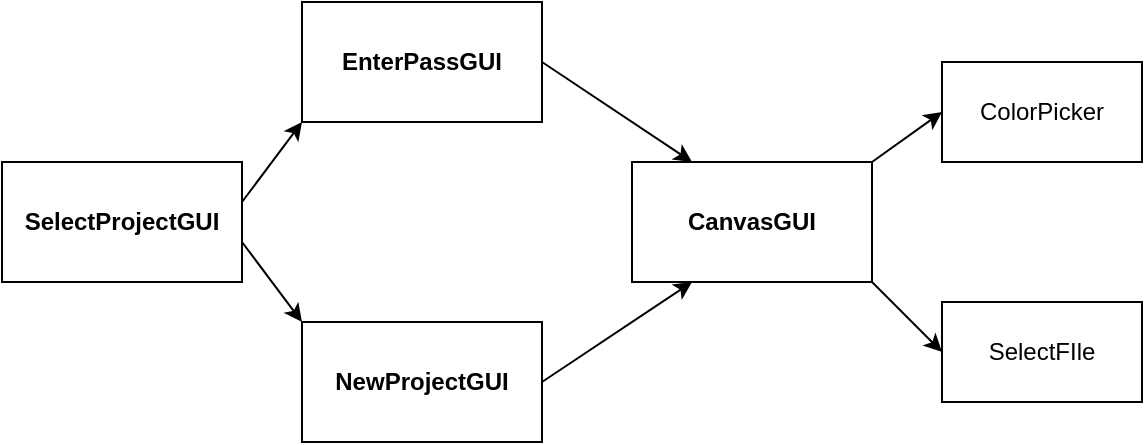 <mxfile version="24.4.4" type="github">
  <diagram name="Page-1" id="2aICj5fkgb9ZwbaLnrL9">
    <mxGraphModel dx="1050" dy="522" grid="1" gridSize="10" guides="1" tooltips="1" connect="1" arrows="1" fold="1" page="1" pageScale="1" pageWidth="850" pageHeight="1100" math="0" shadow="0">
      <root>
        <mxCell id="0" />
        <mxCell id="1" parent="0" />
        <mxCell id="QbRvBoBYnwgFVrEacDAo-1" value="&lt;b&gt;SelectProjectGUI&lt;/b&gt;" style="rounded=0;whiteSpace=wrap;html=1;" vertex="1" parent="1">
          <mxGeometry x="110" y="220" width="120" height="60" as="geometry" />
        </mxCell>
        <mxCell id="QbRvBoBYnwgFVrEacDAo-2" value="&lt;b&gt;EnterPassGUI&lt;/b&gt;" style="rounded=0;whiteSpace=wrap;html=1;" vertex="1" parent="1">
          <mxGeometry x="260" y="140" width="120" height="60" as="geometry" />
        </mxCell>
        <mxCell id="QbRvBoBYnwgFVrEacDAo-3" value="&lt;b&gt;NewProjectGUI&lt;/b&gt;" style="rounded=0;whiteSpace=wrap;html=1;" vertex="1" parent="1">
          <mxGeometry x="260" y="300" width="120" height="60" as="geometry" />
        </mxCell>
        <mxCell id="QbRvBoBYnwgFVrEacDAo-4" value="&lt;b&gt;CanvasGUI&lt;/b&gt;" style="rounded=0;whiteSpace=wrap;html=1;" vertex="1" parent="1">
          <mxGeometry x="425" y="220" width="120" height="60" as="geometry" />
        </mxCell>
        <mxCell id="QbRvBoBYnwgFVrEacDAo-5" value="ColorPicker" style="rounded=0;whiteSpace=wrap;html=1;" vertex="1" parent="1">
          <mxGeometry x="580" y="170" width="100" height="50" as="geometry" />
        </mxCell>
        <mxCell id="QbRvBoBYnwgFVrEacDAo-6" value="SelectFIle" style="rounded=0;whiteSpace=wrap;html=1;" vertex="1" parent="1">
          <mxGeometry x="580" y="290" width="100" height="50" as="geometry" />
        </mxCell>
        <mxCell id="QbRvBoBYnwgFVrEacDAo-8" value="" style="endArrow=classic;html=1;rounded=0;entryX=0;entryY=1;entryDx=0;entryDy=0;" edge="1" parent="1" target="QbRvBoBYnwgFVrEacDAo-2">
          <mxGeometry width="50" height="50" relative="1" as="geometry">
            <mxPoint x="230" y="240" as="sourcePoint" />
            <mxPoint x="280" y="190" as="targetPoint" />
          </mxGeometry>
        </mxCell>
        <mxCell id="QbRvBoBYnwgFVrEacDAo-9" value="" style="endArrow=classic;html=1;rounded=0;entryX=0;entryY=0;entryDx=0;entryDy=0;" edge="1" parent="1" target="QbRvBoBYnwgFVrEacDAo-3">
          <mxGeometry width="50" height="50" relative="1" as="geometry">
            <mxPoint x="230" y="260" as="sourcePoint" />
            <mxPoint x="260" y="220" as="targetPoint" />
          </mxGeometry>
        </mxCell>
        <mxCell id="QbRvBoBYnwgFVrEacDAo-10" value="" style="endArrow=classic;html=1;rounded=0;entryX=0.25;entryY=0;entryDx=0;entryDy=0;exitX=1;exitY=0.5;exitDx=0;exitDy=0;" edge="1" parent="1" source="QbRvBoBYnwgFVrEacDAo-2" target="QbRvBoBYnwgFVrEacDAo-4">
          <mxGeometry width="50" height="50" relative="1" as="geometry">
            <mxPoint x="240" y="250" as="sourcePoint" />
            <mxPoint x="270" y="210" as="targetPoint" />
          </mxGeometry>
        </mxCell>
        <mxCell id="QbRvBoBYnwgFVrEacDAo-12" value="" style="endArrow=classic;html=1;rounded=0;entryX=0.25;entryY=1;entryDx=0;entryDy=0;exitX=1;exitY=0.5;exitDx=0;exitDy=0;" edge="1" parent="1" source="QbRvBoBYnwgFVrEacDAo-3" target="QbRvBoBYnwgFVrEacDAo-4">
          <mxGeometry width="50" height="50" relative="1" as="geometry">
            <mxPoint x="380" y="300" as="sourcePoint" />
            <mxPoint x="410" y="260" as="targetPoint" />
          </mxGeometry>
        </mxCell>
        <mxCell id="QbRvBoBYnwgFVrEacDAo-13" value="" style="endArrow=classic;html=1;rounded=0;entryX=0;entryY=0.5;entryDx=0;entryDy=0;exitX=1;exitY=0.5;exitDx=0;exitDy=0;" edge="1" parent="1" target="QbRvBoBYnwgFVrEacDAo-5">
          <mxGeometry width="50" height="50" relative="1" as="geometry">
            <mxPoint x="545" y="220" as="sourcePoint" />
            <mxPoint x="620" y="270" as="targetPoint" />
          </mxGeometry>
        </mxCell>
        <mxCell id="QbRvBoBYnwgFVrEacDAo-15" value="" style="endArrow=classic;html=1;rounded=0;entryX=0;entryY=0.5;entryDx=0;entryDy=0;exitX=1;exitY=0.5;exitDx=0;exitDy=0;" edge="1" parent="1" target="QbRvBoBYnwgFVrEacDAo-6">
          <mxGeometry width="50" height="50" relative="1" as="geometry">
            <mxPoint x="545" y="280" as="sourcePoint" />
            <mxPoint x="580" y="255" as="targetPoint" />
          </mxGeometry>
        </mxCell>
      </root>
    </mxGraphModel>
  </diagram>
</mxfile>
